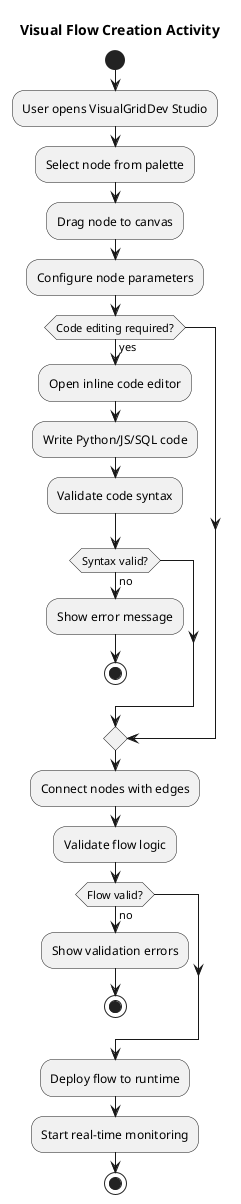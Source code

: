 @startuml
title Visual Flow Creation Activity

start
:User opens VisualGridDev Studio;
:Select node from palette;
:Drag node to canvas;
:Configure node parameters;
if (Code editing required?) then (yes)
    :Open inline code editor;
    :Write Python/JS/SQL code;
    :Validate code syntax;
    if (Syntax valid?) then (no)
        :Show error message;
        stop
    endif
endif
:Connect nodes with edges;
:Validate flow logic;
if (Flow valid?) then (no)
    :Show validation errors;
    stop
endif
:Deploy flow to runtime;
:Start real-time monitoring;
stop

@enduml